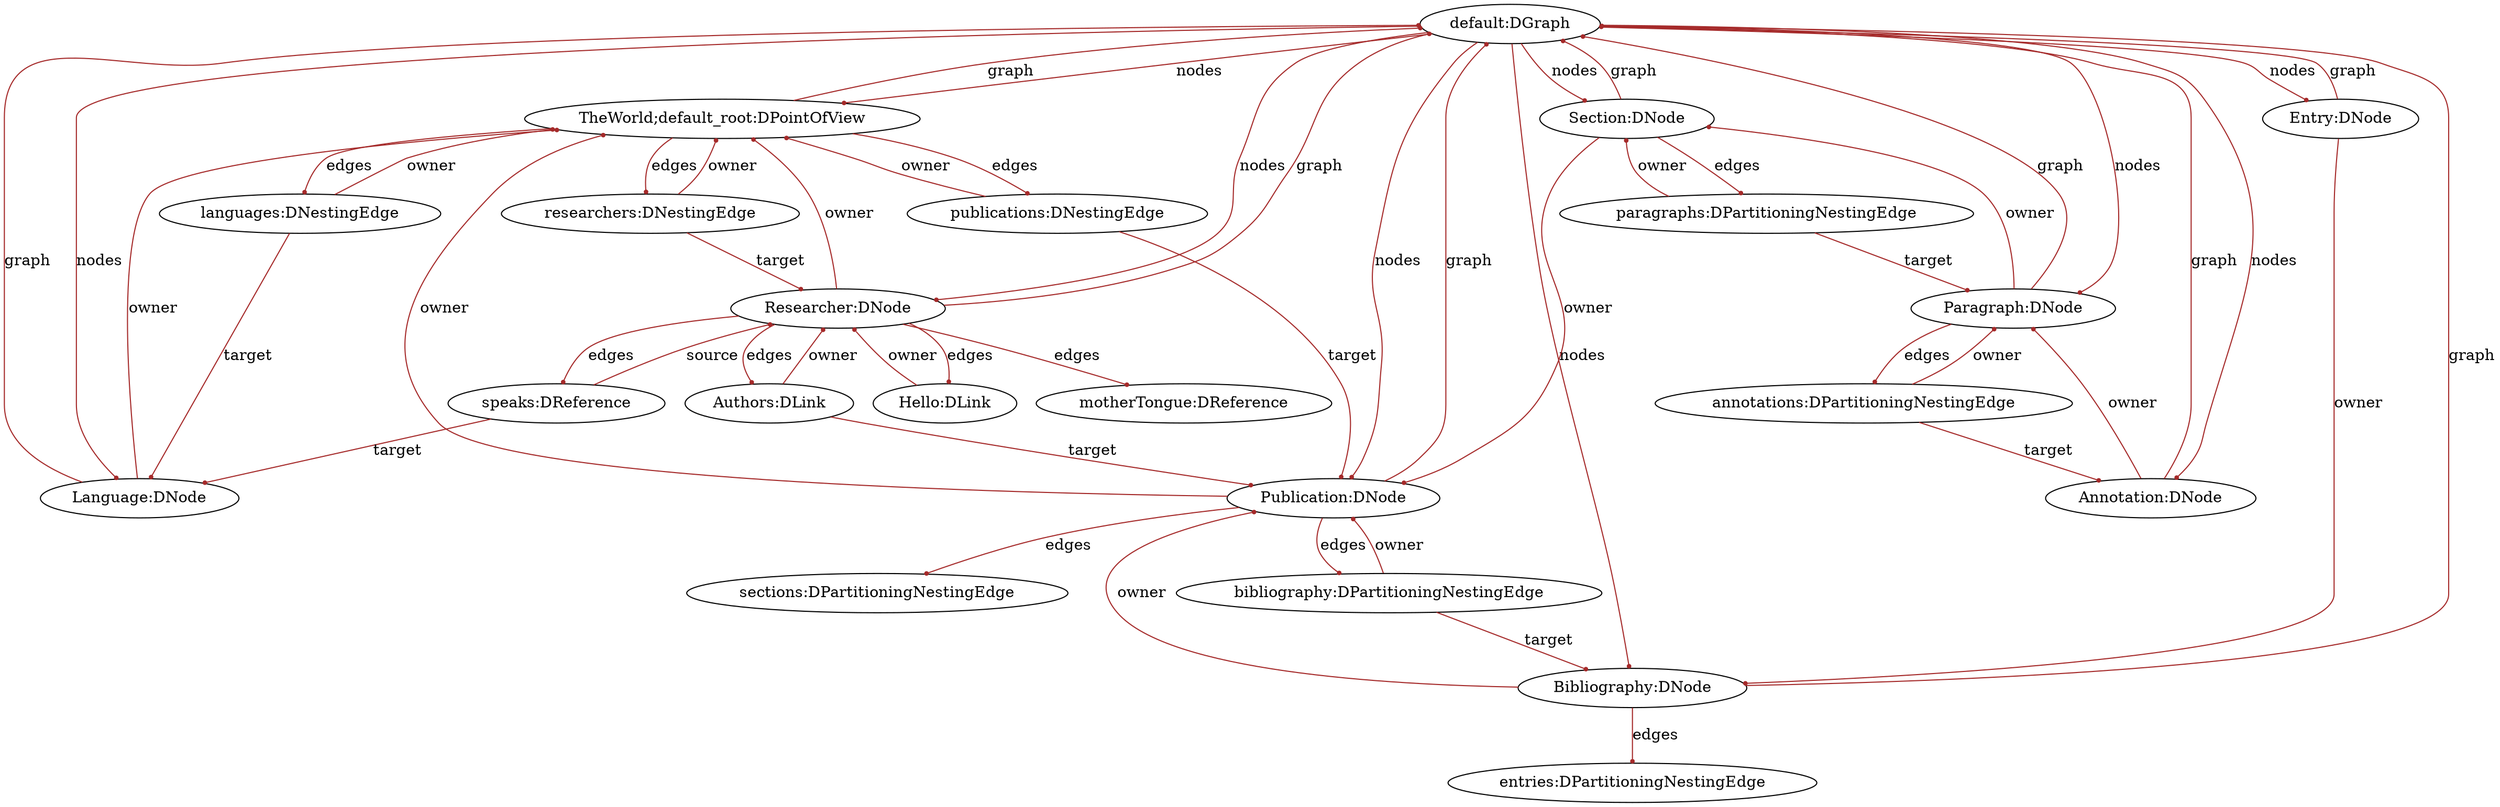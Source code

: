 digraph diagraph { 
id4935697 [  label= "default:DGraph" ]
id7705189 [  label= "TheWorld;default_root:DPointOfView" ]
id31871634 [  label= "languages:DNestingEdge" ]
id3603853 [  label= "researchers:DNestingEdge" ]
id4213679 [  label= "publications:DNestingEdge" ]
id19455142 [  label= "Language:DNode" ]
id5024048 [  label= "Researcher:DNode" ]
id17223460 [  label= "Hello:DLink" ]
id620883 [  label= "Authors:DLink" ]
id33321371 [  label= "speaks:DReference" ]
id8944432 [  label= "motherTongue:DReference" ]
id20023635 [  label= "Publication:DNode" ]
id27469994 [  label= "bibliography:DPartitioningNestingEdge" ]
id12761323 [  label= "sections:DPartitioningNestingEdge" ]
id32931579 [  label= "Bibliography:DNode" ]
id4648746 [  label= "entries:DPartitioningNestingEdge" ]
id10464884 [  label= "Section:DNode" ]
id7832554 [  label= "paragraphs:DPartitioningNestingEdge" ]
id7702079 [  label= "Paragraph:DNode" ]
id15847288 [  label= "annotations:DPartitioningNestingEdge" ]
id15462414 [  label= "Annotation:DNode" ]
id12248553 [  label= "Entry:DNode" ]
id4935697 -> id7705189 [color=brown,arrowhead=dot,arrowsize=0.4 ,label="nodes"];
id7705189 -> id31871634 [color=brown,arrowhead=dot,arrowsize=0.4 ,label="edges"];
id31871634 -> id7705189 [color=brown,arrowhead=dot,arrowsize=0.4 ,label="owner"];
id7705189 -> id3603853 [color=brown,arrowhead=dot,arrowsize=0.4 ,label="edges"];
id3603853 -> id7705189 [color=brown,arrowhead=dot,arrowsize=0.4 ,label="owner"];
id7705189 -> id4213679 [color=brown,arrowhead=dot,arrowsize=0.4 ,label="edges"];
id4213679 -> id7705189 [color=brown,arrowhead=dot,arrowsize=0.4 ,label="owner"];
id7705189 -> id4935697 [color=brown,arrowhead=dot,arrowsize=0.4 ,label="graph"];
id4935697 -> id19455142 [color=brown,arrowhead=dot,arrowsize=0.4 ,label="nodes"];
id19455142 -> id7705189 [color=brown,arrowhead=dot,arrowsize=0.4 ,label="owner"];
id19455142 -> id4935697 [color=brown,arrowhead=dot,arrowsize=0.4 ,label="graph"];
id4935697 -> id5024048 [color=brown,arrowhead=dot,arrowsize=0.4 ,label="nodes"];
id5024048 -> id7705189 [color=brown,arrowhead=dot,arrowsize=0.4 ,label="owner"];
id5024048 -> id17223460 [color=brown,arrowhead=dot,arrowsize=0.4 ,label="edges"];
id17223460 -> id5024048 [color=brown,arrowhead=dot,arrowsize=0.4 ,label="owner"];
id5024048 -> id620883 [color=brown,arrowhead=dot,arrowsize=0.4 ,label="edges"];
id620883 -> id5024048 [color=brown,arrowhead=dot,arrowsize=0.4 ,label="owner"];
id5024048 -> id33321371 [color=brown,arrowhead=dot,arrowsize=0.4 ,label="edges"];
id33321371 -> id19455142 [color=brown,arrowhead=dot,arrowsize=0.4 ,label="target"];
id33321371 -> id5024048 [color=brown,arrowhead=dot,arrowsize=0.4 ,label="source"];
id5024048 -> id8944432 [color=brown,arrowhead=dot,arrowsize=0.4 ,label="edges"];
id5024048 -> id4935697 [color=brown,arrowhead=dot,arrowsize=0.4 ,label="graph"];
id620883 -> id20023635 [color=brown,arrowhead=dot,arrowsize=0.4 ,label="target"];
id20023635 -> id7705189 [color=brown,arrowhead=dot,arrowsize=0.4 ,label="owner"];
id20023635 -> id27469994 [color=brown,arrowhead=dot,arrowsize=0.4 ,label="edges"];
id27469994 -> id20023635 [color=brown,arrowhead=dot,arrowsize=0.4 ,label="owner"];
id20023635 -> id12761323 [color=brown,arrowhead=dot,arrowsize=0.4 ,label="edges"];
id20023635 -> id4935697 [color=brown,arrowhead=dot,arrowsize=0.4 ,label="graph"];
id27469994 -> id32931579 [color=brown,arrowhead=dot,arrowsize=0.4 ,label="target"];
id32931579 -> id20023635 [color=brown,arrowhead=dot,arrowsize=0.4 ,label="owner"];
id32931579 -> id4648746 [color=brown,arrowhead=dot,arrowsize=0.4 ,label="edges"];
id32931579 -> id4935697 [color=brown,arrowhead=dot,arrowsize=0.4 ,label="graph"];
id4935697 -> id20023635 [color=brown,arrowhead=dot,arrowsize=0.4 ,label="nodes"];
id4935697 -> id10464884 [color=brown,arrowhead=dot,arrowsize=0.4 ,label="nodes"];
id10464884 -> id20023635 [color=brown,arrowhead=dot,arrowsize=0.4 ,label="owner"];
id10464884 -> id7832554 [color=brown,arrowhead=dot,arrowsize=0.4 ,label="edges"];
id7832554 -> id10464884 [color=brown,arrowhead=dot,arrowsize=0.4 ,label="owner"];
id10464884 -> id4935697 [color=brown,arrowhead=dot,arrowsize=0.4 ,label="graph"];
id4935697 -> id7702079 [color=brown,arrowhead=dot,arrowsize=0.4 ,label="nodes"];
id7702079 -> id10464884 [color=brown,arrowhead=dot,arrowsize=0.4 ,label="owner"];
id7702079 -> id15847288 [color=brown,arrowhead=dot,arrowsize=0.4 ,label="edges"];
id15847288 -> id7702079 [color=brown,arrowhead=dot,arrowsize=0.4 ,label="owner"];
id7702079 -> id4935697 [color=brown,arrowhead=dot,arrowsize=0.4 ,label="graph"];
id15847288 -> id15462414 [color=brown,arrowhead=dot,arrowsize=0.4 ,label="target"];
id15462414 -> id7702079 [color=brown,arrowhead=dot,arrowsize=0.4 ,label="owner"];
id15462414 -> id4935697 [color=brown,arrowhead=dot,arrowsize=0.4 ,label="graph"];
id4935697 -> id15462414 [color=brown,arrowhead=dot,arrowsize=0.4 ,label="nodes"];
id4935697 -> id32931579 [color=brown,arrowhead=dot,arrowsize=0.4 ,label="nodes"];
id4935697 -> id12248553 [color=brown,arrowhead=dot,arrowsize=0.4 ,label="nodes"];
id12248553 -> id32931579 [color=brown,arrowhead=dot,arrowsize=0.4 ,label="owner"];
id12248553 -> id4935697 [color=brown,arrowhead=dot,arrowsize=0.4 ,label="graph"];
id7832554 -> id7702079 [color=brown,arrowhead=dot,arrowsize=0.4 ,label="target"];
id4213679 -> id20023635 [color=brown,arrowhead=dot,arrowsize=0.4 ,label="target"];
id3603853 -> id5024048 [color=brown,arrowhead=dot,arrowsize=0.4 ,label="target"];
id31871634 -> id19455142 [color=brown,arrowhead=dot,arrowsize=0.4 ,label="target"];
}
